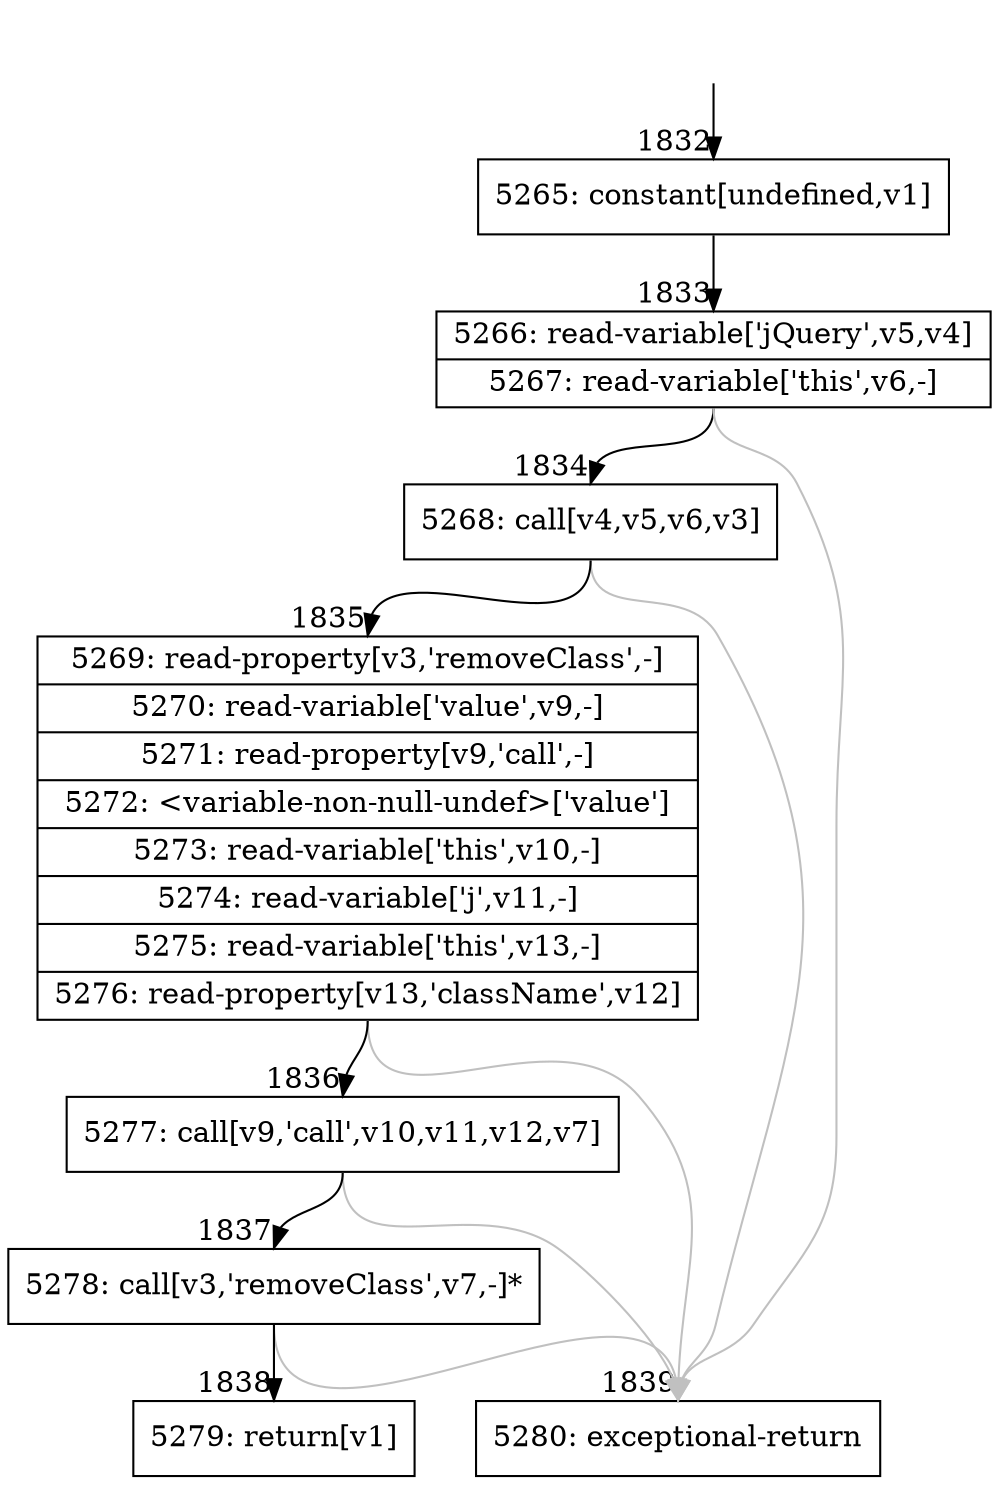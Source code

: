 digraph {
rankdir="TD"
BB_entry133[shape=none,label=""];
BB_entry133 -> BB1832 [tailport=s, headport=n, headlabel="    1832"]
BB1832 [shape=record label="{5265: constant[undefined,v1]}" ] 
BB1832 -> BB1833 [tailport=s, headport=n, headlabel="      1833"]
BB1833 [shape=record label="{5266: read-variable['jQuery',v5,v4]|5267: read-variable['this',v6,-]}" ] 
BB1833 -> BB1834 [tailport=s, headport=n, headlabel="      1834"]
BB1833 -> BB1839 [tailport=s, headport=n, color=gray, headlabel="      1839"]
BB1834 [shape=record label="{5268: call[v4,v5,v6,v3]}" ] 
BB1834 -> BB1835 [tailport=s, headport=n, headlabel="      1835"]
BB1834 -> BB1839 [tailport=s, headport=n, color=gray]
BB1835 [shape=record label="{5269: read-property[v3,'removeClass',-]|5270: read-variable['value',v9,-]|5271: read-property[v9,'call',-]|5272: \<variable-non-null-undef\>['value']|5273: read-variable['this',v10,-]|5274: read-variable['j',v11,-]|5275: read-variable['this',v13,-]|5276: read-property[v13,'className',v12]}" ] 
BB1835 -> BB1836 [tailport=s, headport=n, headlabel="      1836"]
BB1835 -> BB1839 [tailport=s, headport=n, color=gray]
BB1836 [shape=record label="{5277: call[v9,'call',v10,v11,v12,v7]}" ] 
BB1836 -> BB1837 [tailport=s, headport=n, headlabel="      1837"]
BB1836 -> BB1839 [tailport=s, headport=n, color=gray]
BB1837 [shape=record label="{5278: call[v3,'removeClass',v7,-]*}" ] 
BB1837 -> BB1838 [tailport=s, headport=n, headlabel="      1838"]
BB1837 -> BB1839 [tailport=s, headport=n, color=gray]
BB1838 [shape=record label="{5279: return[v1]}" ] 
BB1839 [shape=record label="{5280: exceptional-return}" ] 
}

